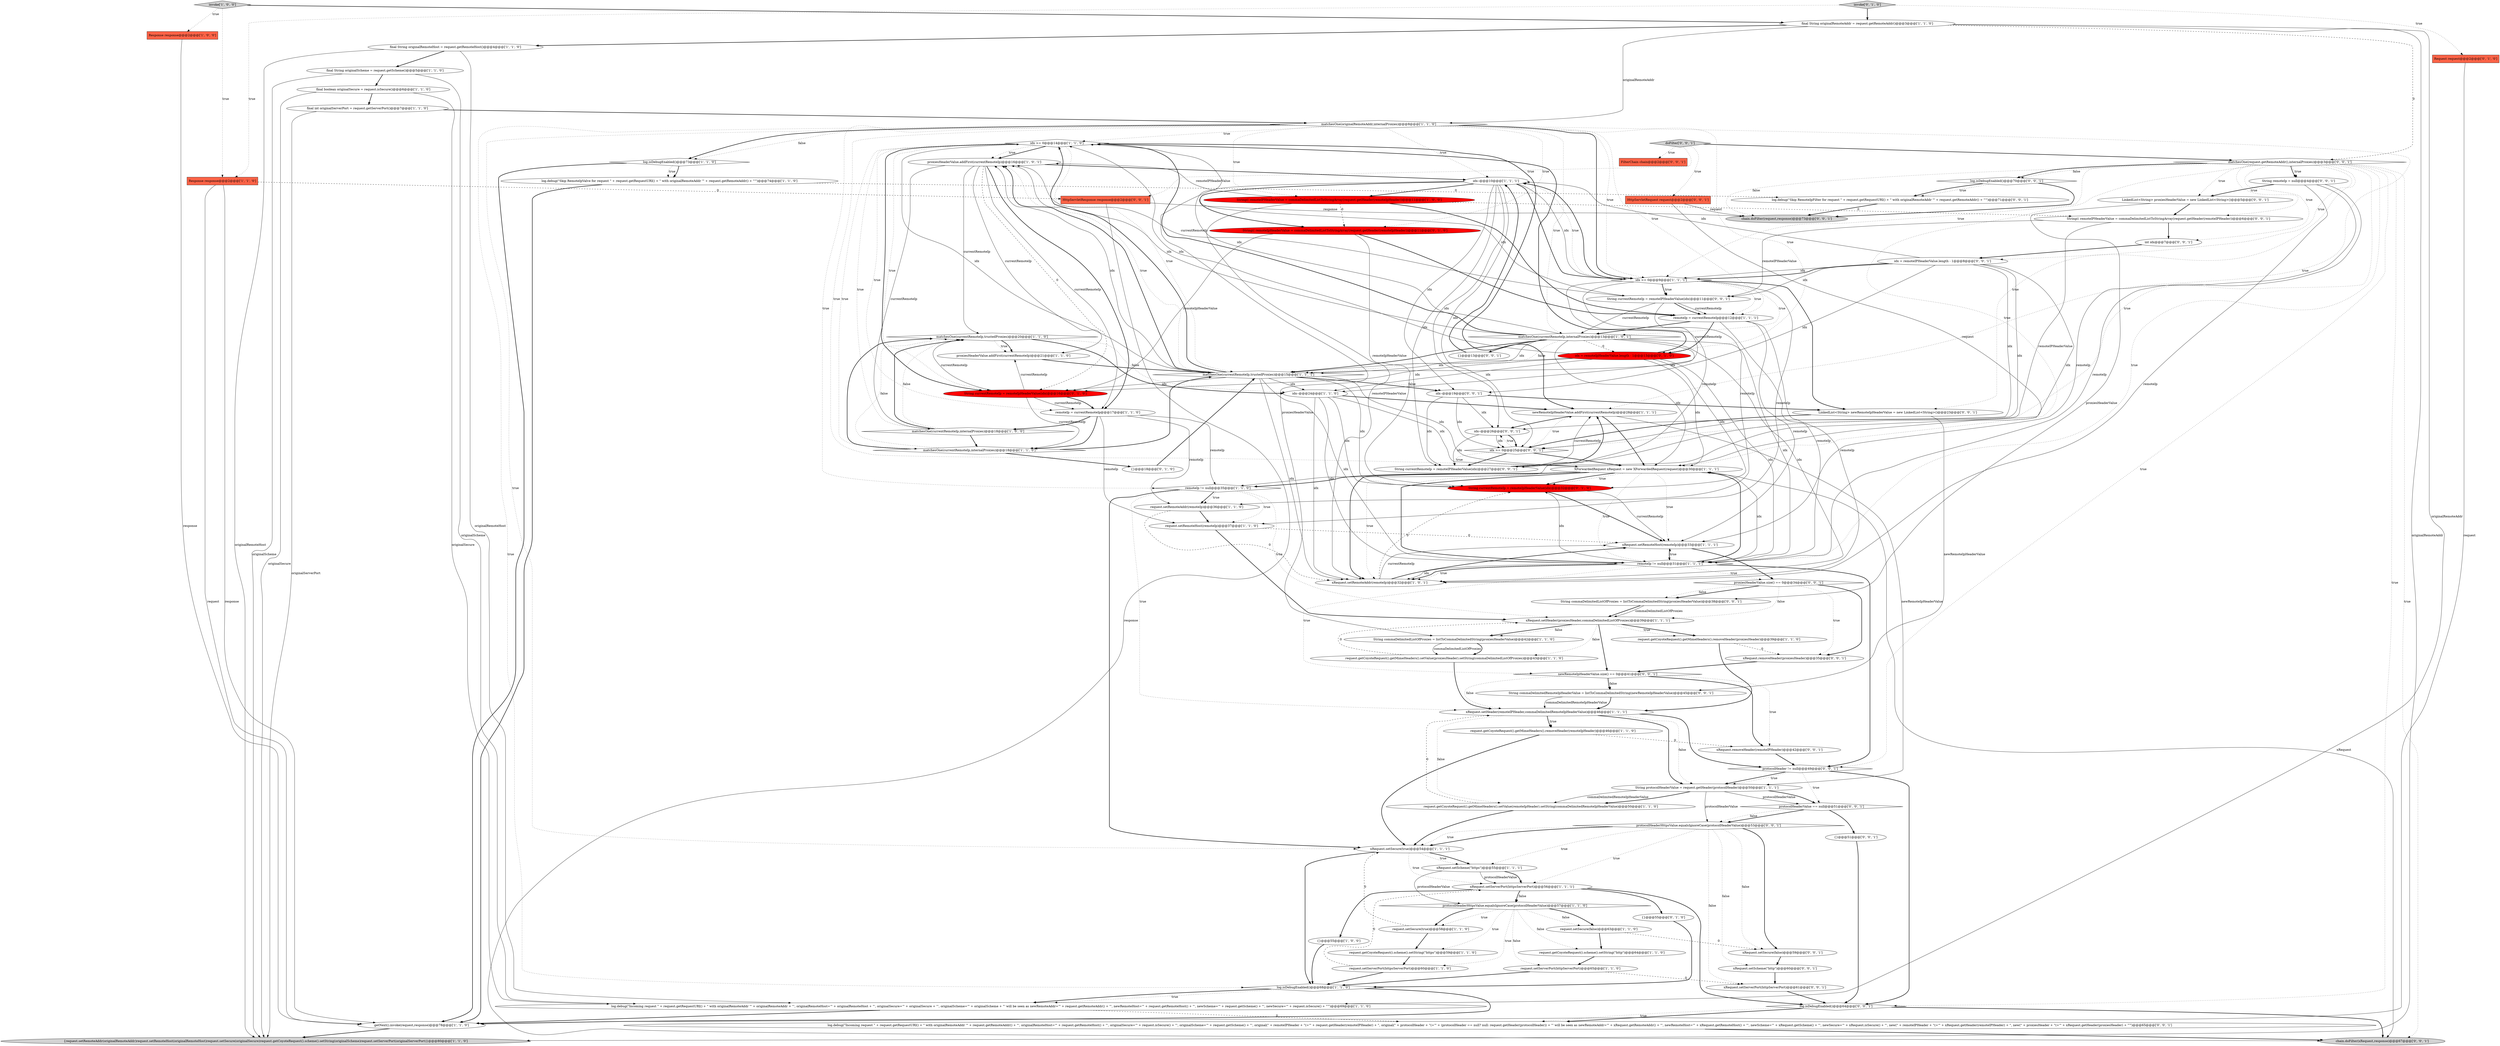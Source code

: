 digraph {
52 [style = filled, label = "request.setSecure(false)@@@63@@@['1', '1', '0']", fillcolor = white, shape = ellipse image = "AAA0AAABBB1BBB"];
86 [style = filled, label = "proxiesHeaderValue.size() == 0@@@34@@@['0', '0', '1']", fillcolor = white, shape = diamond image = "AAA0AAABBB3BBB"];
21 [style = filled, label = "request.getCoyoteRequest().getMimeHeaders().removeHeader(remoteIpHeader)@@@46@@@['1', '1', '0']", fillcolor = white, shape = ellipse image = "AAA0AAABBB1BBB"];
64 [style = filled, label = "protocolHeaderValue == null@@@51@@@['0', '0', '1']", fillcolor = white, shape = diamond image = "AAA0AAABBB3BBB"];
28 [style = filled, label = "matchesOne(currentRemoteIp,trustedProxies)@@@20@@@['1', '1', '0']", fillcolor = white, shape = diamond image = "AAA0AAABBB1BBB"];
3 [style = filled, label = "final String originalRemoteAddr = request.getRemoteAddr()@@@3@@@['1', '1', '0']", fillcolor = white, shape = ellipse image = "AAA0AAABBB1BBB"];
39 [style = filled, label = "request.setSecure(true)@@@58@@@['1', '1', '0']", fillcolor = white, shape = ellipse image = "AAA0AAABBB1BBB"];
96 [style = filled, label = "xRequest.setSecure(false)@@@59@@@['0', '0', '1']", fillcolor = white, shape = ellipse image = "AAA0AAABBB3BBB"];
42 [style = filled, label = "final String originalRemoteHost = request.getRemoteHost()@@@4@@@['1', '1', '0']", fillcolor = white, shape = ellipse image = "AAA0AAABBB1BBB"];
5 [style = filled, label = "getNext().invoke(request,response)@@@78@@@['1', '1', '0']", fillcolor = white, shape = ellipse image = "AAA0AAABBB1BBB"];
48 [style = filled, label = "proxiesHeaderValue.addFirst(currentRemoteIp)@@@16@@@['1', '0', '1']", fillcolor = white, shape = ellipse image = "AAA0AAABBB1BBB"];
60 [style = filled, label = "String currentRemoteIp = remoteIpHeaderValue(idx(@@@32@@@['0', '1', '0']", fillcolor = red, shape = ellipse image = "AAA1AAABBB2BBB"];
46 [style = filled, label = "idx >= 0@@@14@@@['1', '1', '0']", fillcolor = white, shape = diamond image = "AAA0AAABBB1BBB"];
9 [style = filled, label = "log.debug(\"Skip RemoteIpValve for request \" + request.getRequestURI() + \" with originalRemoteAddr '\" + request.getRemoteAddr() + \"'\")@@@74@@@['1', '1', '0']", fillcolor = white, shape = ellipse image = "AAA0AAABBB1BBB"];
82 [style = filled, label = "idx >= 0@@@25@@@['0', '0', '1']", fillcolor = white, shape = diamond image = "AAA0AAABBB3BBB"];
12 [style = filled, label = "xRequest.setRemoteAddr(remoteIp)@@@32@@@['1', '0', '1']", fillcolor = white, shape = ellipse image = "AAA0AAABBB1BBB"];
84 [style = filled, label = "HttpServletRequest request@@@2@@@['0', '0', '1']", fillcolor = tomato, shape = box image = "AAA0AAABBB3BBB"];
16 [style = filled, label = "request.getCoyoteRequest().scheme().setString(\"https\")@@@59@@@['1', '1', '0']", fillcolor = white, shape = ellipse image = "AAA0AAABBB1BBB"];
20 [style = filled, label = "idx--@@@10@@@['1', '1', '1']", fillcolor = white, shape = ellipse image = "AAA0AAABBB1BBB"];
50 [style = filled, label = "newRemoteIpHeaderValue.addFirst(currentRemoteIp)@@@28@@@['1', '1', '1']", fillcolor = white, shape = ellipse image = "AAA0AAABBB1BBB"];
47 [style = filled, label = "remoteIp = currentRemoteIp@@@12@@@['1', '1', '1']", fillcolor = white, shape = ellipse image = "AAA0AAABBB1BBB"];
29 [style = filled, label = "proxiesHeaderValue.addFirst(currentRemoteIp)@@@21@@@['1', '1', '0']", fillcolor = white, shape = ellipse image = "AAA0AAABBB1BBB"];
63 [style = filled, label = "String currentRemoteIp = remoteIpHeaderValue(idx(@@@16@@@['0', '1', '0']", fillcolor = red, shape = ellipse image = "AAA1AAABBB2BBB"];
27 [style = filled, label = "invoke['1', '0', '0']", fillcolor = lightgray, shape = diamond image = "AAA0AAABBB1BBB"];
61 [style = filled, label = "invoke['0', '1', '0']", fillcolor = lightgray, shape = diamond image = "AAA0AAABBB2BBB"];
4 [style = filled, label = "final int originalServerPort = request.getServerPort()@@@7@@@['1', '1', '0']", fillcolor = white, shape = ellipse image = "AAA0AAABBB1BBB"];
40 [style = filled, label = "log.isDebugEnabled()@@@73@@@['1', '1', '0']", fillcolor = white, shape = diamond image = "AAA0AAABBB1BBB"];
83 [style = filled, label = "idx--@@@26@@@['0', '0', '1']", fillcolor = white, shape = ellipse image = "AAA0AAABBB3BBB"];
18 [style = filled, label = "matchesOne(currentRemoteIp,internalProxies)@@@18@@@['1', '1', '0']", fillcolor = white, shape = diamond image = "AAA0AAABBB1BBB"];
97 [style = filled, label = "chain.doFilter(xRequest,response)@@@67@@@['0', '0', '1']", fillcolor = lightgray, shape = ellipse image = "AAA0AAABBB3BBB"];
72 [style = filled, label = "protocolHeader != null@@@49@@@['0', '0', '1']", fillcolor = white, shape = diamond image = "AAA0AAABBB3BBB"];
17 [style = filled, label = "remoteIp != null@@@31@@@['1', '1', '1']", fillcolor = white, shape = diamond image = "AAA0AAABBB1BBB"];
10 [style = filled, label = "matchesOne(currentRemoteIp,internalProxies)@@@18@@@['1', '0', '0']", fillcolor = white, shape = diamond image = "AAA0AAABBB1BBB"];
2 [style = filled, label = "idx >= 0@@@9@@@['1', '1', '1']", fillcolor = white, shape = diamond image = "AAA0AAABBB1BBB"];
8 [style = filled, label = "request.getCoyoteRequest().getMimeHeaders().setValue(proxiesHeader).setString(commaDelimitedListOfProxies)@@@43@@@['1', '1', '0']", fillcolor = white, shape = ellipse image = "AAA0AAABBB1BBB"];
77 [style = filled, label = "String(( remoteIPHeaderValue = commaDelimitedListToStringArray(request.getHeader(remoteIPHeader))@@@6@@@['0', '0', '1']", fillcolor = white, shape = ellipse image = "AAA0AAABBB3BBB"];
69 [style = filled, label = "protocolHeaderHttpsValue.equalsIgnoreCase(protocolHeaderValue)@@@53@@@['0', '0', '1']", fillcolor = white, shape = diamond image = "AAA0AAABBB3BBB"];
31 [style = filled, label = "request.getCoyoteRequest().getMimeHeaders().setValue(remoteIpHeader).setString(commaDelimitedRemoteIpHeaderValue)@@@50@@@['1', '1', '0']", fillcolor = white, shape = ellipse image = "AAA0AAABBB1BBB"];
14 [style = filled, label = "request.getCoyoteRequest().getMimeHeaders().removeHeader(proxiesHeader)@@@39@@@['1', '1', '0']", fillcolor = white, shape = ellipse image = "AAA0AAABBB1BBB"];
23 [style = filled, label = "matchesOne(currentRemoteIp,trustedProxies)@@@15@@@['1', '1', '1']", fillcolor = white, shape = diamond image = "AAA0AAABBB1BBB"];
19 [style = filled, label = "String protocolHeaderValue = request.getHeader(protocolHeader)@@@50@@@['1', '1', '1']", fillcolor = white, shape = ellipse image = "AAA0AAABBB1BBB"];
51 [style = filled, label = "xRequest.setServerPort(httpsServerPort)@@@56@@@['1', '1', '1']", fillcolor = white, shape = ellipse image = "AAA0AAABBB1BBB"];
57 [style = filled, label = "{}@@@55@@@['0', '1', '0']", fillcolor = white, shape = ellipse image = "AAA0AAABBB2BBB"];
71 [style = filled, label = "LinkedList<String> proxiesHeaderValue = new LinkedList<String>()@@@5@@@['0', '0', '1']", fillcolor = white, shape = ellipse image = "AAA0AAABBB3BBB"];
67 [style = filled, label = "idx--@@@19@@@['0', '0', '1']", fillcolor = white, shape = ellipse image = "AAA0AAABBB3BBB"];
45 [style = filled, label = "XForwardedRequest xRequest = new XForwardedRequest(request)@@@30@@@['1', '1', '1']", fillcolor = white, shape = ellipse image = "AAA0AAABBB1BBB"];
26 [style = filled, label = "request.setServerPort(httpServerPort)@@@65@@@['1', '1', '0']", fillcolor = white, shape = ellipse image = "AAA0AAABBB1BBB"];
95 [style = filled, label = "String commaDelimitedListOfProxies = listToCommaDelimitedString(proxiesHeaderValue)@@@38@@@['0', '0', '1']", fillcolor = white, shape = ellipse image = "AAA0AAABBB3BBB"];
73 [style = filled, label = "xRequest.setScheme(\"http\")@@@60@@@['0', '0', '1']", fillcolor = white, shape = ellipse image = "AAA0AAABBB3BBB"];
58 [style = filled, label = "idx = remoteIpHeaderValue.length - 1@@@13@@@['0', '1', '0']", fillcolor = red, shape = ellipse image = "AAA1AAABBB2BBB"];
70 [style = filled, label = "FilterChain chain@@@2@@@['0', '0', '1']", fillcolor = tomato, shape = box image = "AAA0AAABBB3BBB"];
74 [style = filled, label = "matchesOne(request.getRemoteAddr(),internalProxies)@@@3@@@['0', '0', '1']", fillcolor = white, shape = diamond image = "AAA0AAABBB3BBB"];
59 [style = filled, label = "{}@@@18@@@['0', '1', '0']", fillcolor = white, shape = ellipse image = "AAA0AAABBB2BBB"];
34 [style = filled, label = "xRequest.setSecure(true)@@@54@@@['1', '1', '1']", fillcolor = white, shape = ellipse image = "AAA0AAABBB1BBB"];
66 [style = filled, label = "int idx@@@7@@@['0', '0', '1']", fillcolor = white, shape = ellipse image = "AAA0AAABBB3BBB"];
90 [style = filled, label = "log.isDebugEnabled()@@@64@@@['0', '0', '1']", fillcolor = white, shape = diamond image = "AAA0AAABBB3BBB"];
91 [style = filled, label = "log.debug(\"Skip RemoteIpFilter for request \" + request.getRequestURI() + \" with originalRemoteAddr '\" + request.getRemoteAddr() + \"'\")@@@71@@@['0', '0', '1']", fillcolor = white, shape = ellipse image = "AAA0AAABBB3BBB"];
53 [style = filled, label = "request.setServerPort(httpsServerPort)@@@60@@@['1', '1', '0']", fillcolor = white, shape = ellipse image = "AAA0AAABBB1BBB"];
85 [style = filled, label = "log.debug(\"Incoming request \" + request.getRequestURI() + \" with originalRemoteAddr '\" + request.getRemoteAddr() + \"', originalRemoteHost='\" + request.getRemoteHost() + \"', originalSecure='\" + request.isSecure() + \"', originalScheme='\" + request.getScheme() + \"', original(\" + remoteIPHeader + \"(='\" + request.getHeader(remoteIPHeader) + \", original(\" + protocolHeader + \"(='\" + (protocolHeader == null? null: request.getHeader(protocolHeader)) + \"' will be seen as newRemoteAddr='\" + xRequest.getRemoteAddr() + \"', newRemoteHost='\" + xRequest.getRemoteHost() + \"', newScheme='\" + xRequest.getScheme() + \"', newSecure='\" + xRequest.isSecure() + \"', new(\" + remoteIPHeader + \"(='\" + xRequest.getHeader(remoteIPHeader) + \", new(\" + proxiesHeader + \"(='\" + xRequest.getHeader(proxiesHeader) + \"'\")@@@65@@@['0', '0', '1']", fillcolor = white, shape = ellipse image = "AAA0AAABBB3BBB"];
44 [style = filled, label = "final boolean originalSecure = request.isSecure()@@@6@@@['1', '1', '0']", fillcolor = white, shape = ellipse image = "AAA0AAABBB1BBB"];
68 [style = filled, label = "xRequest.removeHeader(proxiesHeader)@@@35@@@['0', '0', '1']", fillcolor = white, shape = ellipse image = "AAA0AAABBB3BBB"];
25 [style = filled, label = "{}@@@55@@@['1', '0', '0']", fillcolor = white, shape = ellipse image = "AAA0AAABBB1BBB"];
22 [style = filled, label = "idx--@@@24@@@['1', '1', '0']", fillcolor = white, shape = ellipse image = "AAA0AAABBB1BBB"];
35 [style = filled, label = "Response response@@@2@@@['1', '0', '0']", fillcolor = tomato, shape = box image = "AAA0AAABBB1BBB"];
78 [style = filled, label = "xRequest.setServerPort(httpServerPort)@@@61@@@['0', '0', '1']", fillcolor = white, shape = ellipse image = "AAA0AAABBB3BBB"];
41 [style = filled, label = "remoteIp != null@@@35@@@['1', '1', '0']", fillcolor = white, shape = diamond image = "AAA0AAABBB1BBB"];
0 [style = filled, label = "xRequest.setHeader(remoteIPHeader,commaDelimitedRemoteIpHeaderValue)@@@46@@@['1', '1', '1']", fillcolor = white, shape = ellipse image = "AAA0AAABBB1BBB"];
94 [style = filled, label = "LinkedList<String> newRemoteIpHeaderValue = new LinkedList<String>()@@@23@@@['0', '0', '1']", fillcolor = white, shape = ellipse image = "AAA0AAABBB3BBB"];
15 [style = filled, label = "log.isDebugEnabled()@@@68@@@['1', '1', '0']", fillcolor = white, shape = diamond image = "AAA0AAABBB1BBB"];
93 [style = filled, label = "doFilter['0', '0', '1']", fillcolor = lightgray, shape = diamond image = "AAA0AAABBB3BBB"];
80 [style = filled, label = "String remoteIp = null@@@4@@@['0', '0', '1']", fillcolor = white, shape = ellipse image = "AAA0AAABBB3BBB"];
7 [style = filled, label = "xRequest.setHeader(proxiesHeader,commaDelimitedListOfProxies)@@@39@@@['1', '1', '1']", fillcolor = white, shape = ellipse image = "AAA0AAABBB1BBB"];
43 [style = filled, label = "Response response@@@2@@@['1', '1', '0']", fillcolor = tomato, shape = box image = "AAA0AAABBB1BBB"];
36 [style = filled, label = "xRequest.setScheme(\"https\")@@@55@@@['1', '1', '1']", fillcolor = white, shape = ellipse image = "AAA0AAABBB1BBB"];
75 [style = filled, label = "log.isDebugEnabled()@@@70@@@['0', '0', '1']", fillcolor = white, shape = diamond image = "AAA0AAABBB3BBB"];
87 [style = filled, label = "String currentRemoteIp = remoteIPHeaderValue(idx(@@@11@@@['0', '0', '1']", fillcolor = white, shape = ellipse image = "AAA0AAABBB3BBB"];
92 [style = filled, label = "HttpServletResponse response@@@2@@@['0', '0', '1']", fillcolor = tomato, shape = box image = "AAA0AAABBB3BBB"];
54 [style = filled, label = "String commaDelimitedListOfProxies = listToCommaDelimitedString(proxiesHeaderValue)@@@42@@@['1', '1', '0']", fillcolor = white, shape = ellipse image = "AAA0AAABBB1BBB"];
38 [style = filled, label = "matchesOne(originalRemoteAddr,internalProxies)@@@8@@@['1', '1', '0']", fillcolor = white, shape = diamond image = "AAA0AAABBB1BBB"];
49 [style = filled, label = "request.setRemoteHost(remoteIp)@@@37@@@['1', '1', '0']", fillcolor = white, shape = ellipse image = "AAA0AAABBB1BBB"];
79 [style = filled, label = "xRequest.removeHeader(remoteIPHeader)@@@42@@@['0', '0', '1']", fillcolor = white, shape = ellipse image = "AAA0AAABBB3BBB"];
1 [style = filled, label = "remoteIp = currentRemoteIp@@@17@@@['1', '1', '0']", fillcolor = white, shape = ellipse image = "AAA0AAABBB1BBB"];
81 [style = filled, label = "{}@@@13@@@['0', '0', '1']", fillcolor = white, shape = ellipse image = "AAA0AAABBB3BBB"];
76 [style = filled, label = "idx = remoteIPHeaderValue.length - 1@@@8@@@['0', '0', '1']", fillcolor = white, shape = ellipse image = "AAA0AAABBB3BBB"];
89 [style = filled, label = "String currentRemoteIp = remoteIPHeaderValue(idx(@@@27@@@['0', '0', '1']", fillcolor = white, shape = ellipse image = "AAA0AAABBB3BBB"];
24 [style = filled, label = "protocolHeaderHttpsValue.equalsIgnoreCase(protocolHeaderValue)@@@57@@@['1', '1', '0']", fillcolor = white, shape = diamond image = "AAA0AAABBB1BBB"];
88 [style = filled, label = "chain.doFilter(request,response)@@@73@@@['0', '0', '1']", fillcolor = lightgray, shape = ellipse image = "AAA0AAABBB3BBB"];
65 [style = filled, label = "{}@@@51@@@['0', '0', '1']", fillcolor = white, shape = ellipse image = "AAA0AAABBB3BBB"];
98 [style = filled, label = "String commaDelimitedRemoteIpHeaderValue = listToCommaDelimitedString(newRemoteIpHeaderValue)@@@45@@@['0', '0', '1']", fillcolor = white, shape = ellipse image = "AAA0AAABBB3BBB"];
11 [style = filled, label = "{request.setRemoteAddr(originalRemoteAddr)request.setRemoteHost(originalRemoteHost)request.setSecure(originalSecure)request.getCoyoteRequest().scheme().setString(originalScheme)request.setServerPort(originalServerPort)}@@@80@@@['1', '1', '0']", fillcolor = lightgray, shape = ellipse image = "AAA0AAABBB1BBB"];
32 [style = filled, label = "final String originalScheme = request.getScheme()@@@5@@@['1', '1', '0']", fillcolor = white, shape = ellipse image = "AAA0AAABBB1BBB"];
33 [style = filled, label = "xRequest.setRemoteHost(remoteIp)@@@33@@@['1', '1', '1']", fillcolor = white, shape = ellipse image = "AAA0AAABBB1BBB"];
99 [style = filled, label = "newRemoteIpHeaderValue.size() == 0@@@41@@@['0', '0', '1']", fillcolor = white, shape = diamond image = "AAA0AAABBB3BBB"];
6 [style = filled, label = "request.getCoyoteRequest().scheme().setString(\"http\")@@@64@@@['1', '1', '0']", fillcolor = white, shape = ellipse image = "AAA0AAABBB1BBB"];
30 [style = filled, label = "matchesOne(currentRemoteIp,internalProxies)@@@13@@@['1', '0', '1']", fillcolor = white, shape = diamond image = "AAA0AAABBB1BBB"];
37 [style = filled, label = "log.debug(\"Incoming request \" + request.getRequestURI() + \" with originalRemoteAddr '\" + originalRemoteAddr + \"', originalRemoteHost='\" + originalRemoteHost + \"', originalSecure='\" + originalSecure + \"', originalScheme='\" + originalScheme + \"' will be seen as newRemoteAddr='\" + request.getRemoteAddr() + \"', newRemoteHost='\" + request.getRemoteHost() + \"', newScheme='\" + request.getScheme() + \"', newSecure='\" + request.isSecure() + \"'\")@@@69@@@['1', '1', '0']", fillcolor = white, shape = ellipse image = "AAA0AAABBB1BBB"];
62 [style = filled, label = "String(( remoteIpHeaderValue = commaDelimitedListToStringArray(request.getHeader(remoteIpHeader))@@@11@@@['0', '1', '0']", fillcolor = red, shape = ellipse image = "AAA1AAABBB2BBB"];
56 [style = filled, label = "Request request@@@2@@@['0', '1', '0']", fillcolor = tomato, shape = box image = "AAA0AAABBB2BBB"];
13 [style = filled, label = "request.setRemoteAddr(remoteIp)@@@36@@@['1', '1', '0']", fillcolor = white, shape = ellipse image = "AAA0AAABBB1BBB"];
55 [style = filled, label = "String(( remoteIPHeaderValue = commaDelimitedListToStringArray(request.getHeader(remoteIpHeader))@@@11@@@['1', '0', '0']", fillcolor = red, shape = ellipse image = "AAA1AAABBB1BBB"];
98->0 [style = bold, label=""];
55->47 [style = bold, label=""];
32->37 [style = solid, label="originalScheme"];
38->34 [style = dotted, label="true"];
17->45 [style = bold, label=""];
42->11 [style = solid, label="originalRemoteHost"];
46->48 [style = bold, label=""];
7->14 [style = bold, label=""];
81->20 [style = bold, label=""];
50->83 [style = bold, label=""];
17->60 [style = solid, label="idx"];
30->46 [style = bold, label=""];
45->17 [style = dotted, label="true"];
1->41 [style = solid, label="remoteIp"];
17->72 [style = bold, label=""];
76->82 [style = solid, label="idx"];
46->50 [style = bold, label=""];
35->5 [style = solid, label="response"];
27->35 [style = dotted, label="true"];
74->97 [style = dotted, label="true"];
58->46 [style = solid, label="idx"];
69->36 [style = dotted, label="true"];
1->49 [style = solid, label="remoteIp"];
2->20 [style = dotted, label="true"];
60->33 [style = solid, label="currentRemoteIp"];
0->19 [style = bold, label=""];
38->20 [style = dotted, label="true"];
61->43 [style = dotted, label="true"];
18->28 [style = bold, label=""];
23->48 [style = bold, label=""];
28->29 [style = dotted, label="true"];
21->79 [style = dashed, label="0"];
17->45 [style = solid, label="idx"];
82->45 [style = bold, label=""];
8->7 [style = dashed, label="0"];
0->19 [style = dotted, label="false"];
76->83 [style = solid, label="idx"];
95->7 [style = bold, label=""];
90->97 [style = bold, label=""];
74->75 [style = bold, label=""];
20->54 [style = solid, label="proxiesHeaderValue"];
10->18 [style = bold, label=""];
44->11 [style = solid, label="originalSecure"];
85->97 [style = bold, label=""];
9->91 [style = dashed, label="0"];
18->28 [style = dotted, label="false"];
40->9 [style = bold, label=""];
12->33 [style = solid, label="currentRemoteIp"];
2->94 [style = bold, label=""];
7->54 [style = bold, label=""];
37->85 [style = dashed, label="0"];
66->76 [style = bold, label=""];
24->16 [style = dotted, label="true"];
2->41 [style = solid, label="remoteIp"];
93->74 [style = bold, label=""];
74->72 [style = dotted, label="true"];
22->12 [style = solid, label="idx"];
48->29 [style = solid, label="currentRemoteIp"];
52->6 [style = bold, label=""];
23->22 [style = solid, label="idx"];
19->64 [style = solid, label="protocolHeaderValue"];
41->34 [style = bold, label=""];
92->97 [style = solid, label="response"];
49->33 [style = dashed, label="0"];
76->67 [style = solid, label="idx"];
43->92 [style = dashed, label="0"];
23->48 [style = dotted, label="true"];
59->23 [style = bold, label=""];
30->23 [style = bold, label=""];
67->82 [style = solid, label="idx"];
69->73 [style = dotted, label="false"];
89->50 [style = bold, label=""];
45->12 [style = bold, label=""];
20->2 [style = bold, label=""];
62->63 [style = solid, label="remoteIpHeaderValue"];
14->0 [style = bold, label=""];
20->82 [style = solid, label="idx"];
2->13 [style = solid, label="remoteIp"];
7->8 [style = dotted, label="false"];
30->22 [style = solid, label="idx"];
99->79 [style = bold, label=""];
38->47 [style = dotted, label="true"];
45->12 [style = dotted, label="true"];
24->52 [style = bold, label=""];
48->1 [style = solid, label="currentRemoteIp"];
69->34 [style = bold, label=""];
52->96 [style = dashed, label="0"];
98->0 [style = solid, label="commaDelimitedRemoteIpHeaderValue"];
7->14 [style = dotted, label="true"];
74->80 [style = dotted, label="true"];
87->47 [style = solid, label="currentRemoteIp"];
67->83 [style = solid, label="idx"];
37->5 [style = bold, label=""];
58->17 [style = solid, label="idx"];
0->21 [style = dotted, label="true"];
53->51 [style = dashed, label="0"];
46->48 [style = dotted, label="true"];
26->15 [style = bold, label=""];
74->71 [style = dotted, label="true"];
43->5 [style = solid, label="request"];
74->94 [style = dotted, label="true"];
41->49 [style = dotted, label="true"];
58->45 [style = solid, label="idx"];
45->17 [style = bold, label=""];
54->8 [style = solid, label="commaDelimitedListOfProxies"];
47->17 [style = solid, label="remoteIp"];
83->89 [style = solid, label="idx"];
41->13 [style = bold, label=""];
82->89 [style = dotted, label="true"];
0->31 [style = dotted, label="false"];
74->77 [style = dotted, label="true"];
2->20 [style = bold, label=""];
4->38 [style = bold, label=""];
48->63 [style = dashed, label="0"];
63->1 [style = bold, label=""];
3->37 [style = solid, label="originalRemoteAddr"];
22->60 [style = solid, label="idx"];
41->0 [style = dotted, label="true"];
38->2 [style = bold, label=""];
93->92 [style = dotted, label="true"];
56->5 [style = solid, label="request"];
30->17 [style = solid, label="idx"];
41->7 [style = dotted, label="true"];
34->36 [style = bold, label=""];
3->38 [style = solid, label="originalRemoteAddr"];
73->78 [style = bold, label=""];
5->11 [style = bold, label=""];
46->63 [style = dotted, label="true"];
69->51 [style = dotted, label="true"];
74->76 [style = dotted, label="true"];
63->1 [style = solid, label="currentRemoteIp"];
82->89 [style = bold, label=""];
28->29 [style = bold, label=""];
20->83 [style = solid, label="idx"];
6->26 [style = bold, label=""];
74->17 [style = dotted, label="true"];
63->18 [style = solid, label="currentRemoteIp"];
75->91 [style = dotted, label="true"];
7->99 [style = bold, label=""];
24->39 [style = dotted, label="true"];
14->68 [style = dashed, label="0"];
38->55 [style = dotted, label="true"];
72->64 [style = dotted, label="true"];
86->7 [style = dotted, label="false"];
18->59 [style = bold, label=""];
33->86 [style = bold, label=""];
24->52 [style = dotted, label="false"];
77->66 [style = bold, label=""];
94->98 [style = solid, label="newRemoteIpHeaderValue"];
32->11 [style = solid, label="originalScheme"];
77->87 [style = solid, label="remoteIPHeaderValue"];
17->12 [style = bold, label=""];
17->12 [style = dotted, label="true"];
76->2 [style = solid, label="idx"];
95->7 [style = solid, label="commaDelimitedListOfProxies"];
15->37 [style = dotted, label="true"];
38->45 [style = dotted, label="true"];
51->57 [style = bold, label=""];
78->90 [style = bold, label=""];
84->88 [style = solid, label="request"];
24->53 [style = dotted, label="true"];
72->19 [style = bold, label=""];
23->17 [style = solid, label="idx"];
74->88 [style = dotted, label="false"];
64->69 [style = bold, label=""];
76->20 [style = solid, label="idx"];
17->12 [style = solid, label="idx"];
45->33 [style = dotted, label="true"];
20->67 [style = solid, label="idx"];
17->99 [style = dotted, label="true"];
23->45 [style = solid, label="idx"];
26->78 [style = dashed, label="0"];
55->48 [style = solid, label="remoteIPHeaderValue"];
20->89 [style = solid, label="idx"];
23->46 [style = solid, label="idx"];
48->20 [style = bold, label=""];
39->34 [style = dashed, label="0"];
53->15 [style = bold, label=""];
96->73 [style = bold, label=""];
43->5 [style = solid, label="response"];
30->23 [style = solid, label="idx"];
31->0 [style = dashed, label="0"];
19->31 [style = solid, label="commaDelimitedRemoteIpHeaderValue"];
38->41 [style = dotted, label="true"];
34->15 [style = bold, label=""];
24->39 [style = bold, label=""];
4->11 [style = solid, label="originalServerPort"];
69->96 [style = bold, label=""];
87->48 [style = solid, label="currentRemoteIp"];
36->51 [style = solid, label="protocolHeaderValue"];
55->12 [style = solid, label="remoteIPHeaderValue"];
30->45 [style = solid, label="idx"];
40->9 [style = dotted, label="true"];
65->90 [style = bold, label=""];
8->0 [style = bold, label=""];
99->79 [style = dotted, label="true"];
61->3 [style = bold, label=""];
45->97 [style = solid, label="xRequest"];
38->15 [style = dotted, label="true"];
87->23 [style = solid, label="currentRemoteIp"];
50->45 [style = bold, label=""];
34->51 [style = dotted, label="true"];
25->15 [style = bold, label=""];
20->62 [style = bold, label=""];
47->33 [style = solid, label="remoteIp"];
23->48 [style = solid, label="idx"];
99->98 [style = bold, label=""];
48->1 [style = bold, label=""];
23->63 [style = solid, label="idx"];
80->33 [style = solid, label="remoteIp"];
38->46 [style = dotted, label="true"];
93->70 [style = dotted, label="true"];
82->83 [style = dotted, label="true"];
24->6 [style = dotted, label="false"];
36->24 [style = solid, label="protocolHeaderValue"];
12->60 [style = dashed, label="0"];
20->2 [style = solid, label="idx"];
30->48 [style = solid, label="idx"];
22->50 [style = bold, label=""];
47->58 [style = bold, label=""];
76->2 [style = bold, label=""];
2->49 [style = solid, label="remoteIp"];
46->63 [style = bold, label=""];
38->40 [style = dotted, label="false"];
40->5 [style = bold, label=""];
30->23 [style = dotted, label="false"];
99->0 [style = dotted, label="false"];
12->33 [style = bold, label=""];
42->32 [style = bold, label=""];
51->25 [style = bold, label=""];
13->12 [style = dashed, label="0"];
45->60 [style = bold, label=""];
38->50 [style = dotted, label="true"];
17->33 [style = dotted, label="true"];
83->82 [style = solid, label="idx"];
71->95 [style = solid, label="proxiesHeaderValue"];
36->51 [style = bold, label=""];
39->16 [style = bold, label=""];
51->24 [style = dotted, label="false"];
18->23 [style = bold, label=""];
67->94 [style = bold, label=""];
76->89 [style = solid, label="idx"];
90->85 [style = bold, label=""];
61->56 [style = dotted, label="true"];
58->63 [style = solid, label="idx"];
90->85 [style = dotted, label="true"];
48->10 [style = solid, label="currentRemoteIp"];
68->99 [style = bold, label=""];
69->96 [style = dotted, label="false"];
3->42 [style = bold, label=""];
30->81 [style = bold, label=""];
38->58 [style = dotted, label="true"];
57->15 [style = bold, label=""];
64->65 [style = bold, label=""];
55->77 [style = dashed, label="0"];
48->28 [style = solid, label="currentRemoteIp"];
74->75 [style = dotted, label="false"];
23->60 [style = solid, label="idx"];
33->17 [style = bold, label=""];
63->28 [style = solid, label="currentRemoteIp"];
46->23 [style = dotted, label="true"];
19->31 [style = bold, label=""];
80->71 [style = bold, label=""];
27->3 [style = bold, label=""];
94->82 [style = bold, label=""];
86->68 [style = dotted, label="true"];
47->12 [style = solid, label="remoteIp"];
16->53 [style = bold, label=""];
15->5 [style = bold, label=""];
83->82 [style = bold, label=""];
2->87 [style = bold, label=""];
99->98 [style = dotted, label="false"];
75->91 [style = bold, label=""];
64->69 [style = dotted, label="false"];
72->19 [style = dotted, label="true"];
28->22 [style = dotted, label="false"];
86->95 [style = bold, label=""];
23->12 [style = solid, label="idx"];
58->22 [style = solid, label="idx"];
20->87 [style = solid, label="idx"];
51->24 [style = bold, label=""];
87->30 [style = solid, label="currentRemoteIp"];
74->82 [style = dotted, label="true"];
13->49 [style = bold, label=""];
22->45 [style = solid, label="idx"];
23->67 [style = bold, label=""];
86->95 [style = dotted, label="false"];
74->2 [style = dotted, label="true"];
22->17 [style = solid, label="idx"];
58->60 [style = solid, label="idx"];
72->90 [style = bold, label=""];
55->62 [style = dashed, label="0"];
44->37 [style = solid, label="originalSecure"];
76->87 [style = solid, label="idx"];
50->19 [style = solid, label="newRemoteIpHeaderValue"];
9->5 [style = bold, label=""];
3->74 [style = dashed, label="0"];
7->54 [style = dotted, label="false"];
46->18 [style = dotted, label="true"];
42->37 [style = solid, label="originalRemoteHost"];
80->17 [style = solid, label="remoteIp"];
45->41 [style = bold, label=""];
51->90 [style = bold, label=""];
2->47 [style = dotted, label="true"];
91->88 [style = bold, label=""];
24->26 [style = dotted, label="false"];
69->78 [style = dotted, label="false"];
80->12 [style = solid, label="remoteIp"];
93->84 [style = dotted, label="true"];
0->21 [style = bold, label=""];
46->10 [style = dotted, label="true"];
29->23 [style = bold, label=""];
19->69 [style = solid, label="protocolHeaderValue"];
30->12 [style = solid, label="idx"];
44->4 [style = bold, label=""];
58->46 [style = bold, label=""];
69->34 [style = dotted, label="true"];
86->68 [style = bold, label=""];
10->28 [style = dotted, label="false"];
2->87 [style = dotted, label="true"];
38->62 [style = dotted, label="true"];
19->64 [style = bold, label=""];
79->72 [style = bold, label=""];
84->45 [style = solid, label="request"];
34->36 [style = dotted, label="true"];
21->34 [style = bold, label=""];
62->60 [style = solid, label="remoteIpHeaderValue"];
67->89 [style = solid, label="idx"];
2->30 [style = dotted, label="true"];
92->88 [style = solid, label="response"];
31->34 [style = bold, label=""];
38->30 [style = dotted, label="true"];
54->8 [style = bold, label=""];
74->66 [style = dotted, label="true"];
49->7 [style = bold, label=""];
32->44 [style = bold, label=""];
87->47 [style = bold, label=""];
62->47 [style = bold, label=""];
38->40 [style = bold, label=""];
0->72 [style = bold, label=""];
30->46 [style = solid, label="idx"];
15->37 [style = bold, label=""];
28->22 [style = bold, label=""];
23->67 [style = dotted, label="false"];
10->28 [style = bold, label=""];
46->1 [style = dotted, label="true"];
27->43 [style = dotted, label="true"];
58->23 [style = solid, label="idx"];
74->90 [style = dotted, label="true"];
1->13 [style = solid, label="remoteIp"];
23->46 [style = bold, label=""];
17->86 [style = dotted, label="true"];
1->18 [style = bold, label=""];
63->29 [style = solid, label="currentRemoteIp"];
74->80 [style = bold, label=""];
20->55 [style = bold, label=""];
82->50 [style = dotted, label="true"];
47->30 [style = bold, label=""];
41->13 [style = dotted, label="true"];
75->88 [style = bold, label=""];
3->11 [style = solid, label="originalRemoteAddr"];
60->33 [style = bold, label=""];
71->77 [style = bold, label=""];
89->50 [style = solid, label="currentRemoteIp"];
38->2 [style = dotted, label="true"];
30->58 [style = dashed, label="0"];
45->60 [style = dotted, label="true"];
74->45 [style = dotted, label="true"];
77->89 [style = solid, label="remoteIPHeaderValue"];
1->10 [style = bold, label=""];
}
